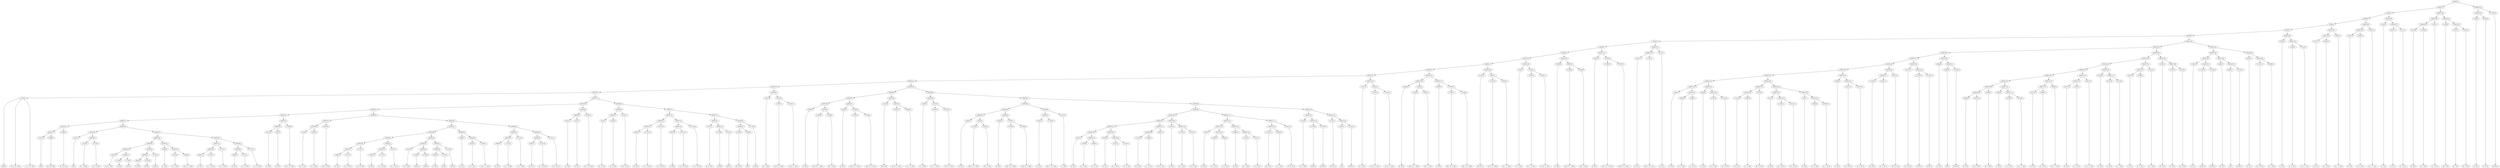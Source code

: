 digraph sample{
"L-543(0)"->"[Dis](0)"
"L-543(0)"->"[C  D  Dis  A](0)"
"L-543(0)"->"[C  D  Dis  A](1)"
"L2337(0)"->"[D](0)"
"L4490(0)"->"[D  Gis  B](0)"
"L6083(23)"->"L2337(0)"
"L6083(23)"->"L4490(0)"
"L4490(1)"->"[D  Gis  B](1)"
"L6083(22)"->"L6083(23)"
"L6083(22)"->"L4490(1)"
"L2337(1)"->"[D](1)"
"L5179(0)"->"[D  G  Ais](0)"
"L5179(1)"->"[D  G  Ais](1)"
"L6083(26)"->"L5179(0)"
"L6083(26)"->"L5179(1)"
"L6083(25)"->"L2337(1)"
"L6083(25)"->"L6083(26)"
"L3012(0)"->"[D  Fis  A](0)"
"L1758(0)"->"[rest](0)"
"L1758(1)"->"[rest](1)"
"L6083(31)"->"L1758(0)"
"L6083(31)"->"L1758(1)"
"L6083(30)"->"L3012(0)"
"L6083(30)"->"L6083(31)"
"L4861(0)"->"[D  E](0)"
"L2315(0)"->"[Fis](0)"
"L6083(33)"->"L4861(0)"
"L6083(33)"->"L2315(0)"
"L1758(2)"->"[rest](2)"
"L6083(32)"->"L6083(33)"
"L6083(32)"->"L1758(2)"
"L6083(29)"->"L6083(30)"
"L6083(29)"->"L6083(32)"
"L4684(0)"->"[G  A](0)"
"L3634(0)"->"[C  G  B](0)"
"L3506(0)"->"[Cis  D  G  B](0)"
"L6083(35)"->"L3634(0)"
"L6083(35)"->"L3506(0)"
"L6083(34)"->"L4684(0)"
"L6083(34)"->"L6083(35)"
"L6083(28)"->"L6083(29)"
"L6083(28)"->"L6083(34)"
"L4861(1)"->"[D  E](1)"
"L2731(0)"->"[C  D  Fis](0)"
"L6083(38)"->"L4861(1)"
"L6083(38)"->"L2731(0)"
"L2731(1)"->"[C  D  Fis](1)"
"L6083(37)"->"L6083(38)"
"L6083(37)"->"L2731(1)"
"L4861(2)"->"[D  E](2)"
"L2731(2)"->"[C  D  Fis](2)"
"L6083(40)"->"L4861(2)"
"L6083(40)"->"L2731(2)"
"L2731(3)"->"[C  D  Fis](3)"
"L6083(39)"->"L6083(40)"
"L6083(39)"->"L2731(3)"
"L6083(36)"->"L6083(37)"
"L6083(36)"->"L6083(39)"
"L6083(27)"->"L6083(28)"
"L6083(27)"->"L6083(36)"
"L6083(24)"->"L6083(25)"
"L6083(24)"->"L6083(27)"
"L6083(21)"->"L6083(22)"
"L6083(21)"->"L6083(24)"
"L4314(0)"->"[G  B](0)"
"L931(0)"->"[D  B](0)"
"L6083(42)"->"L4314(0)"
"L6083(42)"->"L931(0)"
"L-1996(0)"->"[D  E  Fis  B](0)"
"L6083(41)"->"L6083(42)"
"L6083(41)"->"L-1996(0)"
"L6083(20)"->"L6083(21)"
"L6083(20)"->"L6083(41)"
"L413(0)"->"[D  G  A](0)"
"L4483(0)"->"[C  D  B](0)"
"L6083(45)"->"L413(0)"
"L6083(45)"->"L4483(0)"
"L4155(0)"->"[Cis  D  B](0)"
"L6083(44)"->"L6083(45)"
"L6083(44)"->"L4155(0)"
"L4861(3)"->"[D  E](3)"
"L2731(4)"->"[C  D  Fis](4)"
"L6083(51)"->"L4861(3)"
"L6083(51)"->"L2731(4)"
"L2731(5)"->"[C  D  Fis](5)"
"L6083(50)"->"L6083(51)"
"L6083(50)"->"L2731(5)"
"L4861(4)"->"[D  E](4)"
"L2731(6)"->"[C  D  Fis](6)"
"L6083(53)"->"L4861(4)"
"L6083(53)"->"L2731(6)"
"L2731(7)"->"[C  D  Fis](7)"
"L6083(52)"->"L6083(53)"
"L6083(52)"->"L2731(7)"
"L6083(49)"->"L6083(50)"
"L6083(49)"->"L6083(52)"
"L1815(0)"->"[D  G  B](0)"
"L1758(3)"->"[rest](3)"
"L1758(4)"->"[rest](4)"
"L6083(56)"->"L1758(3)"
"L6083(56)"->"L1758(4)"
"L6083(55)"->"L1815(0)"
"L6083(55)"->"L6083(56)"
"L4861(5)"->"[D  E](5)"
"L2315(1)"->"[Fis](1)"
"L6083(58)"->"L4861(5)"
"L6083(58)"->"L2315(1)"
"L1758(5)"->"[rest](5)"
"L6083(57)"->"L6083(58)"
"L6083(57)"->"L1758(5)"
"L6083(54)"->"L6083(55)"
"L6083(54)"->"L6083(57)"
"L6083(48)"->"L6083(49)"
"L6083(48)"->"L6083(54)"
"L4684(1)"->"[G  A](1)"
"L3634(1)"->"[C  G  B](1)"
"L3506(1)"->"[Cis  D  G  B](1)"
"L6083(60)"->"L3634(1)"
"L6083(60)"->"L3506(1)"
"L6083(59)"->"L4684(1)"
"L6083(59)"->"L6083(60)"
"L6083(47)"->"L6083(48)"
"L6083(47)"->"L6083(59)"
"L4861(6)"->"[D  E](6)"
"L2731(8)"->"[C  D  Fis](8)"
"L6083(63)"->"L4861(6)"
"L6083(63)"->"L2731(8)"
"L2731(9)"->"[C  D  Fis](9)"
"L6083(62)"->"L6083(63)"
"L6083(62)"->"L2731(9)"
"L4861(7)"->"[D  E](7)"
"L2731(10)"->"[C  D  Fis](10)"
"L6083(65)"->"L4861(7)"
"L6083(65)"->"L2731(10)"
"L2731(11)"->"[C  D  Fis](11)"
"L6083(64)"->"L6083(65)"
"L6083(64)"->"L2731(11)"
"L6083(61)"->"L6083(62)"
"L6083(61)"->"L6083(64)"
"L6083(46)"->"L6083(47)"
"L6083(46)"->"L6083(61)"
"L6083(43)"->"L6083(44)"
"L6083(43)"->"L6083(46)"
"L6083(19)"->"L6083(20)"
"L6083(19)"->"L6083(43)"
"L4314(1)"->"[G  B](1)"
"L931(1)"->"[D  B](1)"
"L6083(67)"->"L4314(1)"
"L6083(67)"->"L931(1)"
"L-1996(1)"->"[D  E  Fis  B](1)"
"L6083(66)"->"L6083(67)"
"L6083(66)"->"L-1996(1)"
"L6083(18)"->"L6083(19)"
"L6083(18)"->"L6083(66)"
"L413(1)"->"[D  G  A](1)"
"L4483(1)"->"[C  D  B](1)"
"L6083(70)"->"L413(1)"
"L6083(70)"->"L4483(1)"
"L4155(1)"->"[Cis  D  B](1)"
"L6083(69)"->"L6083(70)"
"L6083(69)"->"L4155(1)"
"L4861(8)"->"[D  E](8)"
"L2731(12)"->"[C  D  Fis](12)"
"L6083(74)"->"L4861(8)"
"L6083(74)"->"L2731(12)"
"L2731(13)"->"[C  D  Fis](13)"
"L6083(73)"->"L6083(74)"
"L6083(73)"->"L2731(13)"
"L4861(9)"->"[D  E](9)"
"L2731(14)"->"[C  D  Fis](14)"
"L6083(76)"->"L4861(9)"
"L6083(76)"->"L2731(14)"
"L2731(15)"->"[C  D  Fis](15)"
"L6083(75)"->"L6083(76)"
"L6083(75)"->"L2731(15)"
"L6083(72)"->"L6083(73)"
"L6083(72)"->"L6083(75)"
"L1815(1)"->"[D  G  B](1)"
"L1758(6)"->"[rest](6)"
"L1758(7)"->"[rest](7)"
"L6083(79)"->"L1758(6)"
"L6083(79)"->"L1758(7)"
"L6083(78)"->"L1815(1)"
"L6083(78)"->"L6083(79)"
"L3128(0)"->"[Fis  G](0)"
"L1884(0)"->"[A](0)"
"L6083(81)"->"L3128(0)"
"L6083(81)"->"L1884(0)"
"L1758(8)"->"[rest](8)"
"L6083(80)"->"L6083(81)"
"L6083(80)"->"L1758(8)"
"L6083(77)"->"L6083(78)"
"L6083(77)"->"L6083(80)"
"L6083(71)"->"L6083(72)"
"L6083(71)"->"L6083(77)"
"L6083(68)"->"L6083(69)"
"L6083(68)"->"L6083(71)"
"L6083(17)"->"L6083(18)"
"L6083(17)"->"L6083(68)"
"L6083(16)"->"L-543(0)"
"L6083(16)"->"L6083(17)"
"L3147(0)"->"[E  G  B](0)"
"L-2097(0)"->"[E  Fis  G  B](0)"
"L-2097(1)"->"[E  Fis  G  B](1)"
"L5083(0)"->"L-2097(0)"
"L5083(0)"->"L-2097(1)"
"L6083(82)"->"L3147(0)"
"L6083(82)"->"L5083(0)"
"L6083(15)"->"L6083(16)"
"L6083(15)"->"L6083(82)"
"L3926(0)"->"[E  B](0)"
"L2788(0)"->"[Dis  Fis  A  B](0)"
"L2048(0)"->"[Fis  A  B](0)"
"L3934(0)"->"L2788(0)"
"L3934(0)"->"L2048(0)"
"L6083(86)"->"L3926(0)"
"L6083(86)"->"L3934(0)"
"L3926(1)"->"[E  B](1)"
"L2788(1)"->"[Dis  Fis  A  B](1)"
"L2788(2)"->"[Dis  Fis  A  B](2)"
"L2936(0)"->"L2788(1)"
"L2936(0)"->"L2788(2)"
"L6083(87)"->"L3926(1)"
"L6083(87)"->"L2936(0)"
"L6083(85)"->"L6083(86)"
"L6083(85)"->"L6083(87)"
"L5103(0)"->"[Dis  E](0)"
"L-2097(2)"->"[E  Fis  G  B](2)"
"L5628(0)"->"[E  G  A  B](0)"
"L6079(0)"->"L-2097(2)"
"L6079(0)"->"L5628(0)"
"L6083(88)"->"L5103(0)"
"L6083(88)"->"L6079(0)"
"L6083(84)"->"L6083(85)"
"L6083(84)"->"L6083(88)"
"L450(0)"->"[C  E  B](0)"
"L5628(1)"->"[E  G  A  B](1)"
"L-2097(3)"->"[E  Fis  G  B](3)"
"L5729(0)"->"L5628(1)"
"L5729(0)"->"L-2097(3)"
"L6083(90)"->"L450(0)"
"L6083(90)"->"L5729(0)"
"L3926(2)"->"[E  B](2)"
"L2788(3)"->"[Dis  Fis  A  B](3)"
"L2048(1)"->"[Fis  A  B](1)"
"L3934(1)"->"L2788(3)"
"L3934(1)"->"L2048(1)"
"L6083(94)"->"L3926(2)"
"L6083(94)"->"L3934(1)"
"L3926(3)"->"[E  B](3)"
"L2788(4)"->"[Dis  Fis  A  B](4)"
"L2788(5)"->"[Dis  Fis  A  B](5)"
"L2936(1)"->"L2788(4)"
"L2936(1)"->"L2788(5)"
"L6083(95)"->"L3926(3)"
"L6083(95)"->"L2936(1)"
"L6083(93)"->"L6083(94)"
"L6083(93)"->"L6083(95)"
"L4197(0)"->"[E  G](0)"
"L-2302(0)"->"[Dis  E  Fis  A](0)"
"L6083(97)"->"L4197(0)"
"L6083(97)"->"L-2302(0)"
"L4372(0)"->"[C  D](0)"
"L6083(96)"->"L6083(97)"
"L6083(96)"->"L4372(0)"
"L6083(92)"->"L6083(93)"
"L6083(92)"->"L6083(96)"
"L931(2)"->"[D  B](2)"
"L3940(0)"->"[C  D  A](0)"
"L3940(1)"->"[C  D  A](1)"
"L6083(104)"->"L3940(0)"
"L6083(104)"->"L3940(1)"
"L6083(103)"->"L931(2)"
"L6083(103)"->"L6083(104)"
"L4684(2)"->"[G  A](2)"
"L1815(2)"->"[D  G  B](2)"
"L1815(3)"->"[D  G  B](3)"
"L6083(106)"->"L1815(2)"
"L6083(106)"->"L1815(3)"
"L6083(105)"->"L4684(2)"
"L6083(105)"->"L6083(106)"
"L6083(102)"->"L6083(103)"
"L6083(102)"->"L6083(105)"
"L-2232(0)"->"[Cis  D](0)"
"L3940(2)"->"[C  D  A](2)"
"L6083(108)"->"L-2232(0)"
"L6083(108)"->"L3940(2)"
"L3012(1)"->"[D  Fis  A](1)"
"L6083(107)"->"L6083(108)"
"L6083(107)"->"L3012(1)"
"L6083(101)"->"L6083(102)"
"L6083(101)"->"L6083(107)"
"L4314(2)"->"[G  B](2)"
"L1815(4)"->"[D  G  B](4)"
"L1815(5)"->"[D  G  B](5)"
"L6083(110)"->"L1815(4)"
"L6083(110)"->"L1815(5)"
"L6083(109)"->"L4314(2)"
"L6083(109)"->"L6083(110)"
"L6083(100)"->"L6083(101)"
"L6083(100)"->"L6083(109)"
"L931(3)"->"[D  B](3)"
"L3940(3)"->"[C  D  A](3)"
"L3940(4)"->"[C  D  A](4)"
"L6083(114)"->"L3940(3)"
"L6083(114)"->"L3940(4)"
"L6083(113)"->"L931(3)"
"L6083(113)"->"L6083(114)"
"L4684(3)"->"[G  A](3)"
"L1815(6)"->"[D  G  B](6)"
"L1815(7)"->"[D  G  B](7)"
"L6083(116)"->"L1815(6)"
"L6083(116)"->"L1815(7)"
"L6083(115)"->"L4684(3)"
"L6083(115)"->"L6083(116)"
"L6083(112)"->"L6083(113)"
"L6083(112)"->"L6083(115)"
"L-2232(1)"->"[Cis  D](1)"
"L3940(5)"->"[C  D  A](5)"
"L6083(118)"->"L-2232(1)"
"L6083(118)"->"L3940(5)"
"L3012(2)"->"[D  Fis  A](2)"
"L6083(117)"->"L6083(118)"
"L6083(117)"->"L3012(2)"
"L6083(111)"->"L6083(112)"
"L6083(111)"->"L6083(117)"
"L6083(99)"->"L6083(100)"
"L6083(99)"->"L6083(111)"
"L1815(8)"->"[D  G  B](8)"
"L1758(9)"->"[rest](9)"
"L1758(10)"->"[rest](10)"
"L6083(121)"->"L1758(9)"
"L6083(121)"->"L1758(10)"
"L6083(120)"->"L1815(8)"
"L6083(120)"->"L6083(121)"
"L3128(1)"->"[Fis  G](1)"
"L1884(1)"->"[A](1)"
"L1758(11)"->"[rest](11)"
"L6083(123)"->"L1884(1)"
"L6083(123)"->"L1758(11)"
"L6083(122)"->"L3128(1)"
"L6083(122)"->"L6083(123)"
"L6083(119)"->"L6083(120)"
"L6083(119)"->"L6083(122)"
"L6083(98)"->"L6083(99)"
"L6083(98)"->"L6083(119)"
"L6083(91)"->"L6083(92)"
"L6083(91)"->"L6083(98)"
"L6083(89)"->"L6083(90)"
"L6083(89)"->"L6083(91)"
"L6083(83)"->"L6083(84)"
"L6083(83)"->"L6083(89)"
"L6083(14)"->"L6083(15)"
"L6083(14)"->"L6083(83)"
"L3147(1)"->"[E  G  B](1)"
"L-2097(4)"->"[E  Fis  G  B](4)"
"L-2097(5)"->"[E  Fis  G  B](5)"
"L5083(1)"->"L-2097(4)"
"L5083(1)"->"L-2097(5)"
"L6083(124)"->"L3147(1)"
"L6083(124)"->"L5083(1)"
"L6083(13)"->"L6083(14)"
"L6083(13)"->"L6083(124)"
"L3926(4)"->"[E  B](4)"
"L2788(6)"->"[Dis  Fis  A  B](6)"
"L2048(2)"->"[Fis  A  B](2)"
"L3934(2)"->"L2788(6)"
"L3934(2)"->"L2048(2)"
"L6083(126)"->"L3926(4)"
"L6083(126)"->"L3934(2)"
"L3926(5)"->"[E  B](5)"
"L2788(7)"->"[Dis  Fis  A  B](7)"
"L2788(8)"->"[Dis  Fis  A  B](8)"
"L2936(2)"->"L2788(7)"
"L2936(2)"->"L2788(8)"
"L6083(127)"->"L3926(5)"
"L6083(127)"->"L2936(2)"
"L6083(125)"->"L6083(126)"
"L6083(125)"->"L6083(127)"
"L6083(12)"->"L6083(13)"
"L6083(12)"->"L6083(125)"
"L5103(1)"->"[Dis  E](1)"
"L-2097(6)"->"[E  Fis  G  B](6)"
"L5628(2)"->"[E  G  A  B](2)"
"L6079(1)"->"L-2097(6)"
"L6079(1)"->"L5628(2)"
"L6083(128)"->"L5103(1)"
"L6083(128)"->"L6079(1)"
"L6083(11)"->"L6083(12)"
"L6083(11)"->"L6083(128)"
"L450(1)"->"[C  E  B](1)"
"L5628(3)"->"[E  G  A  B](3)"
"L-2097(7)"->"[E  Fis  G  B](7)"
"L5729(1)"->"L5628(3)"
"L5729(1)"->"L-2097(7)"
"L6083(129)"->"L450(1)"
"L6083(129)"->"L5729(1)"
"L6083(10)"->"L6083(11)"
"L6083(10)"->"L6083(129)"
"L3926(6)"->"[E  B](6)"
"L2788(9)"->"[Dis  Fis  A  B](9)"
"L2048(3)"->"[Fis  A  B](3)"
"L3934(3)"->"L2788(9)"
"L3934(3)"->"L2048(3)"
"L6083(130)"->"L3926(6)"
"L6083(130)"->"L3934(3)"
"L6083(9)"->"L6083(10)"
"L6083(9)"->"L6083(130)"
"L3926(7)"->"[E  B](7)"
"L2788(10)"->"[Dis  Fis  A  B](10)"
"L2788(11)"->"[Dis  Fis  A  B](11)"
"L2936(3)"->"L2788(10)"
"L2936(3)"->"L2788(11)"
"L6083(131)"->"L3926(7)"
"L6083(131)"->"L2936(3)"
"L6083(8)"->"L6083(9)"
"L6083(8)"->"L6083(131)"
"L4197(1)"->"[E  G](1)"
"L-2302(1)"->"[Dis  E  Fis  A](1)"
"L6083(133)"->"L4197(1)"
"L6083(133)"->"L-2302(1)"
"L4372(1)"->"[C  D](1)"
"L6083(132)"->"L6083(133)"
"L6083(132)"->"L4372(1)"
"L6083(7)"->"L6083(8)"
"L6083(7)"->"L6083(132)"
"L931(4)"->"[D  B](4)"
"L3940(6)"->"[C  D  A](6)"
"L3940(7)"->"[C  D  A](7)"
"L6083(143)"->"L3940(6)"
"L6083(143)"->"L3940(7)"
"L6083(142)"->"L931(4)"
"L6083(142)"->"L6083(143)"
"L4684(4)"->"[G  A](4)"
"L1815(9)"->"[D  G  B](9)"
"L1815(10)"->"[D  G  B](10)"
"L6083(145)"->"L1815(9)"
"L6083(145)"->"L1815(10)"
"L6083(144)"->"L4684(4)"
"L6083(144)"->"L6083(145)"
"L6083(141)"->"L6083(142)"
"L6083(141)"->"L6083(144)"
"L-2232(2)"->"[Cis  D](2)"
"L3940(8)"->"[C  D  A](8)"
"L6083(148)"->"L-2232(2)"
"L6083(148)"->"L3940(8)"
"L3012(3)"->"[D  Fis  A](3)"
"L6083(147)"->"L6083(148)"
"L6083(147)"->"L3012(3)"
"L4314(3)"->"[G  B](3)"
"L1815(11)"->"[D  G  B](11)"
"L1815(12)"->"[D  G  B](12)"
"L6083(151)"->"L1815(11)"
"L6083(151)"->"L1815(12)"
"L6083(150)"->"L4314(3)"
"L6083(150)"->"L6083(151)"
"L931(5)"->"[D  B](5)"
"L3940(9)"->"[C  D  A](9)"
"L3940(10)"->"[C  D  A](10)"
"L6083(153)"->"L3940(9)"
"L6083(153)"->"L3940(10)"
"L6083(152)"->"L931(5)"
"L6083(152)"->"L6083(153)"
"L6083(149)"->"L6083(150)"
"L6083(149)"->"L6083(152)"
"L6083(146)"->"L6083(147)"
"L6083(146)"->"L6083(149)"
"L6083(140)"->"L6083(141)"
"L6083(140)"->"L6083(146)"
"L4684(5)"->"[G  A](5)"
"L1815(13)"->"[D  G  B](13)"
"L1815(14)"->"[D  G  B](14)"
"L6083(155)"->"L1815(13)"
"L6083(155)"->"L1815(14)"
"L6083(154)"->"L4684(5)"
"L6083(154)"->"L6083(155)"
"L6083(139)"->"L6083(140)"
"L6083(139)"->"L6083(154)"
"L-2232(3)"->"[Cis  D](3)"
"L3940(11)"->"[C  D  A](11)"
"L6083(157)"->"L-2232(3)"
"L6083(157)"->"L3940(11)"
"L3012(4)"->"[D  Fis  A](4)"
"L6083(156)"->"L6083(157)"
"L6083(156)"->"L3012(4)"
"L6083(138)"->"L6083(139)"
"L6083(138)"->"L6083(156)"
"L1815(15)"->"[D  G  B](15)"
"L1758(12)"->"[rest](12)"
"L1758(13)"->"[rest](13)"
"L6083(159)"->"L1758(12)"
"L6083(159)"->"L1758(13)"
"L6083(158)"->"L1815(15)"
"L6083(158)"->"L6083(159)"
"L6083(137)"->"L6083(138)"
"L6083(137)"->"L6083(158)"
"L4684(6)"->"[G  A](6)"
"L3980(0)"->"[G](0)"
"L1758(14)"->"[rest](14)"
"L6083(161)"->"L3980(0)"
"L6083(161)"->"L1758(14)"
"L6083(160)"->"L4684(6)"
"L6083(160)"->"L6083(161)"
"L6083(136)"->"L6083(137)"
"L6083(136)"->"L6083(160)"
"L4600(0)"->"[F  G](0)"
"L1815(16)"->"[D  G  B](16)"
"L6083(169)"->"L4600(0)"
"L6083(169)"->"L1815(16)"
"L4839(0)"->"[F  G  B](0)"
"L6083(168)"->"L6083(169)"
"L6083(168)"->"L4839(0)"
"L2394(0)"->"[C  E](0)"
"L2506(0)"->"[C  E  G](0)"
"L4579(0)"->"[C  E  F  G](0)"
"L6083(171)"->"L2506(0)"
"L6083(171)"->"L4579(0)"
"L6083(170)"->"L2394(0)"
"L6083(170)"->"L6083(171)"
"L6083(167)"->"L6083(168)"
"L6083(167)"->"L6083(170)"
"L2611(0)"->"[D  F](0)"
"L4839(1)"->"[F  G  B](1)"
"L6083(173)"->"L2611(0)"
"L6083(173)"->"L4839(1)"
"L3904(0)"->"[D  F  G  B](0)"
"L6083(172)"->"L6083(173)"
"L6083(172)"->"L3904(0)"
"L6083(166)"->"L6083(167)"
"L6083(166)"->"L6083(172)"
"L4197(2)"->"[E  G](2)"
"L2506(1)"->"[C  E  G](1)"
"L6083(175)"->"L4197(2)"
"L6083(175)"->"L2506(1)"
"L4611(0)"->"[C  E  G  A](0)"
"L6083(174)"->"L6083(175)"
"L6083(174)"->"L4611(0)"
"L6083(165)"->"L6083(166)"
"L6083(165)"->"L6083(174)"
"L5104(0)"->"[F  A](0)"
"L4247(0)"->"[C  A](0)"
"L5275(0)"->"[C  F  A](0)"
"L6083(177)"->"L4247(0)"
"L6083(177)"->"L5275(0)"
"L6083(176)"->"L5104(0)"
"L6083(176)"->"L6083(177)"
"L6083(164)"->"L6083(165)"
"L6083(164)"->"L6083(176)"
"L4197(3)"->"[E  G](3)"
"L2506(2)"->"[C  E  G](2)"
"L6083(179)"->"L4197(3)"
"L6083(179)"->"L2506(2)"
"L1821(0)"->"[C  G  A](0)"
"L6083(178)"->"L6083(179)"
"L6083(178)"->"L1821(0)"
"L6083(163)"->"L6083(164)"
"L6083(163)"->"L6083(178)"
"L3128(2)"->"[Fis  G](2)"
"L4197(4)"->"[E  G](4)"
"L4189(0)"->"[D  F  B](0)"
"L6083(181)"->"L4197(4)"
"L6083(181)"->"L4189(0)"
"L6083(180)"->"L3128(2)"
"L6083(180)"->"L6083(181)"
"L6083(162)"->"L6083(163)"
"L6083(162)"->"L6083(180)"
"L6083(135)"->"L6083(136)"
"L6083(135)"->"L6083(162)"
"L2394(1)"->"[C  E](1)"
"L1758(15)"->"[rest](15)"
"L1758(16)"->"[rest](16)"
"L6083(185)"->"L1758(15)"
"L6083(185)"->"L1758(16)"
"L6083(184)"->"L2394(1)"
"L6083(184)"->"L6083(185)"
"L4684(7)"->"[G  A](7)"
"L3980(1)"->"[G](1)"
"L1758(17)"->"[rest](17)"
"L6083(187)"->"L3980(1)"
"L6083(187)"->"L1758(17)"
"L6083(186)"->"L4684(7)"
"L6083(186)"->"L6083(187)"
"L6083(183)"->"L6083(184)"
"L6083(183)"->"L6083(186)"
"L4600(1)"->"[F  G](1)"
"L1815(17)"->"[D  G  B](17)"
"L4839(2)"->"[F  G  B](2)"
"L6083(189)"->"L1815(17)"
"L6083(189)"->"L4839(2)"
"L6083(188)"->"L4600(1)"
"L6083(188)"->"L6083(189)"
"L6083(182)"->"L6083(183)"
"L6083(182)"->"L6083(188)"
"L6083(134)"->"L6083(135)"
"L6083(134)"->"L6083(182)"
"L6083(6)"->"L6083(7)"
"L6083(6)"->"L6083(134)"
"L2394(2)"->"[C  E](2)"
"L2506(3)"->"[C  E  G](3)"
"L4579(1)"->"[C  E  F  G](1)"
"L6083(191)"->"L2506(3)"
"L6083(191)"->"L4579(1)"
"L6083(190)"->"L2394(2)"
"L6083(190)"->"L6083(191)"
"L6083(5)"->"L6083(6)"
"L6083(5)"->"L6083(190)"
"L2611(1)"->"[D  F](1)"
"L4839(3)"->"[F  G  B](3)"
"L6083(193)"->"L2611(1)"
"L6083(193)"->"L4839(3)"
"L3904(1)"->"[D  F  G  B](1)"
"L6083(192)"->"L6083(193)"
"L6083(192)"->"L3904(1)"
"L6083(4)"->"L6083(5)"
"L6083(4)"->"L6083(192)"
"L4197(5)"->"[E  G](5)"
"L2506(4)"->"[C  E  G](4)"
"L6083(195)"->"L4197(5)"
"L6083(195)"->"L2506(4)"
"L4611(1)"->"[C  E  G  A](1)"
"L6083(194)"->"L6083(195)"
"L6083(194)"->"L4611(1)"
"L6083(3)"->"L6083(4)"
"L6083(3)"->"L6083(194)"
"L5104(1)"->"[F  A](1)"
"L4247(1)"->"[C  A](1)"
"L5275(1)"->"[C  F  A](1)"
"L6083(197)"->"L4247(1)"
"L6083(197)"->"L5275(1)"
"L6083(196)"->"L5104(1)"
"L6083(196)"->"L6083(197)"
"L6083(2)"->"L6083(3)"
"L6083(2)"->"L6083(196)"
"L4197(6)"->"[E  G](6)"
"L2506(5)"->"[C  E  G](5)"
"L6083(200)"->"L4197(6)"
"L6083(200)"->"L2506(5)"
"L1821(1)"->"[C  G  A](1)"
"L6083(199)"->"L6083(200)"
"L6083(199)"->"L1821(1)"
"L3128(3)"->"[Fis  G](3)"
"L4197(7)"->"[E  G](7)"
"L4189(1)"->"[D  F  B](1)"
"L6083(202)"->"L4197(7)"
"L6083(202)"->"L4189(1)"
"L6083(201)"->"L3128(3)"
"L6083(201)"->"L6083(202)"
"L6083(198)"->"L6083(199)"
"L6083(198)"->"L6083(201)"
"L6083(1)"->"L6083(2)"
"L6083(1)"->"L6083(198)"
"L2394(3)"->"[C  E](3)"
"L2394(4)"->"[C  E](4)"
"L6083(204)"->"L2394(3)"
"L6083(204)"->"L2394(4)"
"L1758(18)"->"[rest](18)"
"L6083(203)"->"L6083(204)"
"L6083(203)"->"L1758(18)"
"L6083(0)"->"L6083(1)"
"L6083(0)"->"L6083(203)"
{rank = min; "L6083(0)"}
{rank = same; "L6083(1)"; "L6083(203)";}
{rank = same; "L6083(2)"; "L6083(198)"; "L6083(204)"; "L1758(18)";}
{rank = same; "L6083(3)"; "L6083(196)"; "L6083(199)"; "L6083(201)"; "L2394(3)"; "L2394(4)";}
{rank = same; "L6083(4)"; "L6083(194)"; "L5104(1)"; "L6083(197)"; "L6083(200)"; "L1821(1)"; "L3128(3)"; "L6083(202)";}
{rank = same; "L6083(5)"; "L6083(192)"; "L6083(195)"; "L4611(1)"; "L4247(1)"; "L5275(1)"; "L4197(6)"; "L2506(5)"; "L4197(7)"; "L4189(1)";}
{rank = same; "L6083(6)"; "L6083(190)"; "L6083(193)"; "L3904(1)"; "L4197(5)"; "L2506(4)";}
{rank = same; "L6083(7)"; "L6083(134)"; "L2394(2)"; "L6083(191)"; "L2611(1)"; "L4839(3)";}
{rank = same; "L6083(8)"; "L6083(132)"; "L6083(135)"; "L6083(182)"; "L2506(3)"; "L4579(1)";}
{rank = same; "L6083(9)"; "L6083(131)"; "L6083(133)"; "L4372(1)"; "L6083(136)"; "L6083(162)"; "L6083(183)"; "L6083(188)";}
{rank = same; "L6083(10)"; "L6083(130)"; "L3926(7)"; "L2936(3)"; "L4197(1)"; "L-2302(1)"; "L6083(137)"; "L6083(160)"; "L6083(163)"; "L6083(180)"; "L6083(184)"; "L6083(186)"; "L4600(1)"; "L6083(189)";}
{rank = same; "L6083(11)"; "L6083(129)"; "L3926(6)"; "L3934(3)"; "L2788(10)"; "L2788(11)"; "L6083(138)"; "L6083(158)"; "L4684(6)"; "L6083(161)"; "L6083(164)"; "L6083(178)"; "L3128(2)"; "L6083(181)"; "L2394(1)"; "L6083(185)"; "L4684(7)"; "L6083(187)"; "L1815(17)"; "L4839(2)";}
{rank = same; "L6083(12)"; "L6083(128)"; "L450(1)"; "L5729(1)"; "L2788(9)"; "L2048(3)"; "L6083(139)"; "L6083(156)"; "L1815(15)"; "L6083(159)"; "L3980(0)"; "L1758(14)"; "L6083(165)"; "L6083(176)"; "L6083(179)"; "L1821(0)"; "L4197(4)"; "L4189(0)"; "L1758(15)"; "L1758(16)"; "L3980(1)"; "L1758(17)";}
{rank = same; "L6083(13)"; "L6083(125)"; "L5103(1)"; "L6079(1)"; "L5628(3)"; "L-2097(7)"; "L6083(140)"; "L6083(154)"; "L6083(157)"; "L3012(4)"; "L1758(12)"; "L1758(13)"; "L6083(166)"; "L6083(174)"; "L5104(0)"; "L6083(177)"; "L4197(3)"; "L2506(2)";}
{rank = same; "L6083(14)"; "L6083(124)"; "L6083(126)"; "L6083(127)"; "L-2097(6)"; "L5628(2)"; "L6083(141)"; "L6083(146)"; "L4684(5)"; "L6083(155)"; "L-2232(3)"; "L3940(11)"; "L6083(167)"; "L6083(172)"; "L6083(175)"; "L4611(0)"; "L4247(0)"; "L5275(0)";}
{rank = same; "L6083(15)"; "L6083(83)"; "L3147(1)"; "L5083(1)"; "L3926(4)"; "L3934(2)"; "L3926(5)"; "L2936(2)"; "L6083(142)"; "L6083(144)"; "L6083(147)"; "L6083(149)"; "L1815(13)"; "L1815(14)"; "L6083(168)"; "L6083(170)"; "L6083(173)"; "L3904(0)"; "L4197(2)"; "L2506(1)";}
{rank = same; "L6083(16)"; "L6083(82)"; "L6083(84)"; "L6083(89)"; "L-2097(4)"; "L-2097(5)"; "L2788(6)"; "L2048(2)"; "L2788(7)"; "L2788(8)"; "L931(4)"; "L6083(143)"; "L4684(4)"; "L6083(145)"; "L6083(148)"; "L3012(3)"; "L6083(150)"; "L6083(152)"; "L6083(169)"; "L4839(0)"; "L2394(0)"; "L6083(171)"; "L2611(0)"; "L4839(1)";}
{rank = same; "L-543(0)"; "L6083(17)"; "L3147(0)"; "L5083(0)"; "L6083(85)"; "L6083(88)"; "L6083(90)"; "L6083(91)"; "L3940(6)"; "L3940(7)"; "L1815(9)"; "L1815(10)"; "L-2232(2)"; "L3940(8)"; "L4314(3)"; "L6083(151)"; "L931(5)"; "L6083(153)"; "L4600(0)"; "L1815(16)"; "L2506(0)"; "L4579(0)";}
{rank = same; "L6083(18)"; "L6083(68)"; "L-2097(0)"; "L-2097(1)"; "L6083(86)"; "L6083(87)"; "L5103(0)"; "L6079(0)"; "L450(0)"; "L5729(0)"; "L6083(92)"; "L6083(98)"; "L1815(11)"; "L1815(12)"; "L3940(9)"; "L3940(10)";}
{rank = same; "L6083(19)"; "L6083(66)"; "L6083(69)"; "L6083(71)"; "L3926(0)"; "L3934(0)"; "L3926(1)"; "L2936(0)"; "L-2097(2)"; "L5628(0)"; "L5628(1)"; "L-2097(3)"; "L6083(93)"; "L6083(96)"; "L6083(99)"; "L6083(119)";}
{rank = same; "L6083(20)"; "L6083(43)"; "L6083(67)"; "L-1996(1)"; "L6083(70)"; "L4155(1)"; "L6083(72)"; "L6083(77)"; "L2788(0)"; "L2048(0)"; "L2788(1)"; "L2788(2)"; "L6083(94)"; "L6083(95)"; "L6083(97)"; "L4372(0)"; "L6083(100)"; "L6083(111)"; "L6083(120)"; "L6083(122)";}
{rank = same; "L6083(21)"; "L6083(41)"; "L6083(44)"; "L6083(46)"; "L4314(1)"; "L931(1)"; "L413(1)"; "L4483(1)"; "L6083(73)"; "L6083(75)"; "L6083(78)"; "L6083(80)"; "L3926(2)"; "L3934(1)"; "L3926(3)"; "L2936(1)"; "L4197(0)"; "L-2302(0)"; "L6083(101)"; "L6083(109)"; "L6083(112)"; "L6083(117)"; "L1815(8)"; "L6083(121)"; "L3128(1)"; "L6083(123)";}
{rank = same; "L6083(22)"; "L6083(24)"; "L6083(42)"; "L-1996(0)"; "L6083(45)"; "L4155(0)"; "L6083(47)"; "L6083(61)"; "L6083(74)"; "L2731(13)"; "L6083(76)"; "L2731(15)"; "L1815(1)"; "L6083(79)"; "L6083(81)"; "L1758(8)"; "L2788(3)"; "L2048(1)"; "L2788(4)"; "L2788(5)"; "L6083(102)"; "L6083(107)"; "L4314(2)"; "L6083(110)"; "L6083(113)"; "L6083(115)"; "L6083(118)"; "L3012(2)"; "L1758(9)"; "L1758(10)"; "L1884(1)"; "L1758(11)";}
{rank = same; "L6083(23)"; "L4490(1)"; "L6083(25)"; "L6083(27)"; "L4314(0)"; "L931(0)"; "L413(0)"; "L4483(0)"; "L6083(48)"; "L6083(59)"; "L6083(62)"; "L6083(64)"; "L4861(8)"; "L2731(12)"; "L4861(9)"; "L2731(14)"; "L1758(6)"; "L1758(7)"; "L3128(0)"; "L1884(0)"; "L6083(103)"; "L6083(105)"; "L6083(108)"; "L3012(1)"; "L1815(4)"; "L1815(5)"; "L931(3)"; "L6083(114)"; "L4684(3)"; "L6083(116)"; "L-2232(1)"; "L3940(5)";}
{rank = same; "L2337(0)"; "L4490(0)"; "L2337(1)"; "L6083(26)"; "L6083(28)"; "L6083(36)"; "L6083(49)"; "L6083(54)"; "L4684(1)"; "L6083(60)"; "L6083(63)"; "L2731(9)"; "L6083(65)"; "L2731(11)"; "L931(2)"; "L6083(104)"; "L4684(2)"; "L6083(106)"; "L-2232(0)"; "L3940(2)"; "L3940(3)"; "L3940(4)"; "L1815(6)"; "L1815(7)";}
{rank = same; "L5179(0)"; "L5179(1)"; "L6083(29)"; "L6083(34)"; "L6083(37)"; "L6083(39)"; "L6083(50)"; "L6083(52)"; "L6083(55)"; "L6083(57)"; "L3634(1)"; "L3506(1)"; "L4861(6)"; "L2731(8)"; "L4861(7)"; "L2731(10)"; "L3940(0)"; "L3940(1)"; "L1815(2)"; "L1815(3)";}
{rank = same; "L6083(30)"; "L6083(32)"; "L4684(0)"; "L6083(35)"; "L6083(38)"; "L2731(1)"; "L6083(40)"; "L2731(3)"; "L6083(51)"; "L2731(5)"; "L6083(53)"; "L2731(7)"; "L1815(0)"; "L6083(56)"; "L6083(58)"; "L1758(5)";}
{rank = same; "L3012(0)"; "L6083(31)"; "L6083(33)"; "L1758(2)"; "L3634(0)"; "L3506(0)"; "L4861(1)"; "L2731(0)"; "L4861(2)"; "L2731(2)"; "L4861(3)"; "L2731(4)"; "L4861(4)"; "L2731(6)"; "L1758(3)"; "L1758(4)"; "L4861(5)"; "L2315(1)";}
{rank = same; "L1758(0)"; "L1758(1)"; "L4861(0)"; "L2315(0)";}
{rank = max; "[A](0)"; "[A](1)"; "[C  A](0)"; "[C  A](1)"; "[C  D  A](0)"; "[C  D  A](1)"; "[C  D  A](10)"; "[C  D  A](11)"; "[C  D  A](2)"; "[C  D  A](3)"; "[C  D  A](4)"; "[C  D  A](5)"; "[C  D  A](6)"; "[C  D  A](7)"; "[C  D  A](8)"; "[C  D  A](9)"; "[C  D  B](0)"; "[C  D  B](1)"; "[C  D  Dis  A](0)"; "[C  D  Dis  A](1)"; "[C  D  Fis](0)"; "[C  D  Fis](1)"; "[C  D  Fis](10)"; "[C  D  Fis](11)"; "[C  D  Fis](12)"; "[C  D  Fis](13)"; "[C  D  Fis](14)"; "[C  D  Fis](15)"; "[C  D  Fis](2)"; "[C  D  Fis](3)"; "[C  D  Fis](4)"; "[C  D  Fis](5)"; "[C  D  Fis](6)"; "[C  D  Fis](7)"; "[C  D  Fis](8)"; "[C  D  Fis](9)"; "[C  D](0)"; "[C  D](1)"; "[C  E  B](0)"; "[C  E  B](1)"; "[C  E  F  G](0)"; "[C  E  F  G](1)"; "[C  E  G  A](0)"; "[C  E  G  A](1)"; "[C  E  G](0)"; "[C  E  G](1)"; "[C  E  G](2)"; "[C  E  G](3)"; "[C  E  G](4)"; "[C  E  G](5)"; "[C  E](0)"; "[C  E](1)"; "[C  E](2)"; "[C  E](3)"; "[C  E](4)"; "[C  F  A](0)"; "[C  F  A](1)"; "[C  G  A](0)"; "[C  G  A](1)"; "[C  G  B](0)"; "[C  G  B](1)"; "[Cis  D  B](0)"; "[Cis  D  B](1)"; "[Cis  D  G  B](0)"; "[Cis  D  G  B](1)"; "[Cis  D](0)"; "[Cis  D](1)"; "[Cis  D](2)"; "[Cis  D](3)"; "[D  B](0)"; "[D  B](1)"; "[D  B](2)"; "[D  B](3)"; "[D  B](4)"; "[D  B](5)"; "[D  E  Fis  B](0)"; "[D  E  Fis  B](1)"; "[D  E](0)"; "[D  E](1)"; "[D  E](2)"; "[D  E](3)"; "[D  E](4)"; "[D  E](5)"; "[D  E](6)"; "[D  E](7)"; "[D  E](8)"; "[D  E](9)"; "[D  F  B](0)"; "[D  F  B](1)"; "[D  F  G  B](0)"; "[D  F  G  B](1)"; "[D  F](0)"; "[D  F](1)"; "[D  Fis  A](0)"; "[D  Fis  A](1)"; "[D  Fis  A](2)"; "[D  Fis  A](3)"; "[D  Fis  A](4)"; "[D  G  A](0)"; "[D  G  A](1)"; "[D  G  Ais](0)"; "[D  G  Ais](1)"; "[D  G  B](0)"; "[D  G  B](1)"; "[D  G  B](10)"; "[D  G  B](11)"; "[D  G  B](12)"; "[D  G  B](13)"; "[D  G  B](14)"; "[D  G  B](15)"; "[D  G  B](16)"; "[D  G  B](17)"; "[D  G  B](2)"; "[D  G  B](3)"; "[D  G  B](4)"; "[D  G  B](5)"; "[D  G  B](6)"; "[D  G  B](7)"; "[D  G  B](8)"; "[D  G  B](9)"; "[D  Gis  B](0)"; "[D  Gis  B](1)"; "[D](0)"; "[D](1)"; "[Dis  E  Fis  A](0)"; "[Dis  E  Fis  A](1)"; "[Dis  E](0)"; "[Dis  E](1)"; "[Dis  Fis  A  B](0)"; "[Dis  Fis  A  B](1)"; "[Dis  Fis  A  B](10)"; "[Dis  Fis  A  B](11)"; "[Dis  Fis  A  B](2)"; "[Dis  Fis  A  B](3)"; "[Dis  Fis  A  B](4)"; "[Dis  Fis  A  B](5)"; "[Dis  Fis  A  B](6)"; "[Dis  Fis  A  B](7)"; "[Dis  Fis  A  B](8)"; "[Dis  Fis  A  B](9)"; "[Dis](0)"; "[E  B](0)"; "[E  B](1)"; "[E  B](2)"; "[E  B](3)"; "[E  B](4)"; "[E  B](5)"; "[E  B](6)"; "[E  B](7)"; "[E  Fis  G  B](0)"; "[E  Fis  G  B](1)"; "[E  Fis  G  B](2)"; "[E  Fis  G  B](3)"; "[E  Fis  G  B](4)"; "[E  Fis  G  B](5)"; "[E  Fis  G  B](6)"; "[E  Fis  G  B](7)"; "[E  G  A  B](0)"; "[E  G  A  B](1)"; "[E  G  A  B](2)"; "[E  G  A  B](3)"; "[E  G  B](0)"; "[E  G  B](1)"; "[E  G](0)"; "[E  G](1)"; "[E  G](2)"; "[E  G](3)"; "[E  G](4)"; "[E  G](5)"; "[E  G](6)"; "[E  G](7)"; "[F  A](0)"; "[F  A](1)"; "[F  G  B](0)"; "[F  G  B](1)"; "[F  G  B](2)"; "[F  G  B](3)"; "[F  G](0)"; "[F  G](1)"; "[Fis  A  B](0)"; "[Fis  A  B](1)"; "[Fis  A  B](2)"; "[Fis  A  B](3)"; "[Fis  G](0)"; "[Fis  G](1)"; "[Fis  G](2)"; "[Fis  G](3)"; "[Fis](0)"; "[Fis](1)"; "[G  A](0)"; "[G  A](1)"; "[G  A](2)"; "[G  A](3)"; "[G  A](4)"; "[G  A](5)"; "[G  A](6)"; "[G  A](7)"; "[G  B](0)"; "[G  B](1)"; "[G  B](2)"; "[G  B](3)"; "[G](0)"; "[G](1)"; "[rest](0)"; "[rest](1)"; "[rest](10)"; "[rest](11)"; "[rest](12)"; "[rest](13)"; "[rest](14)"; "[rest](15)"; "[rest](16)"; "[rest](17)"; "[rest](18)"; "[rest](2)"; "[rest](3)"; "[rest](4)"; "[rest](5)"; "[rest](6)"; "[rest](7)"; "[rest](8)"; "[rest](9)";}
}